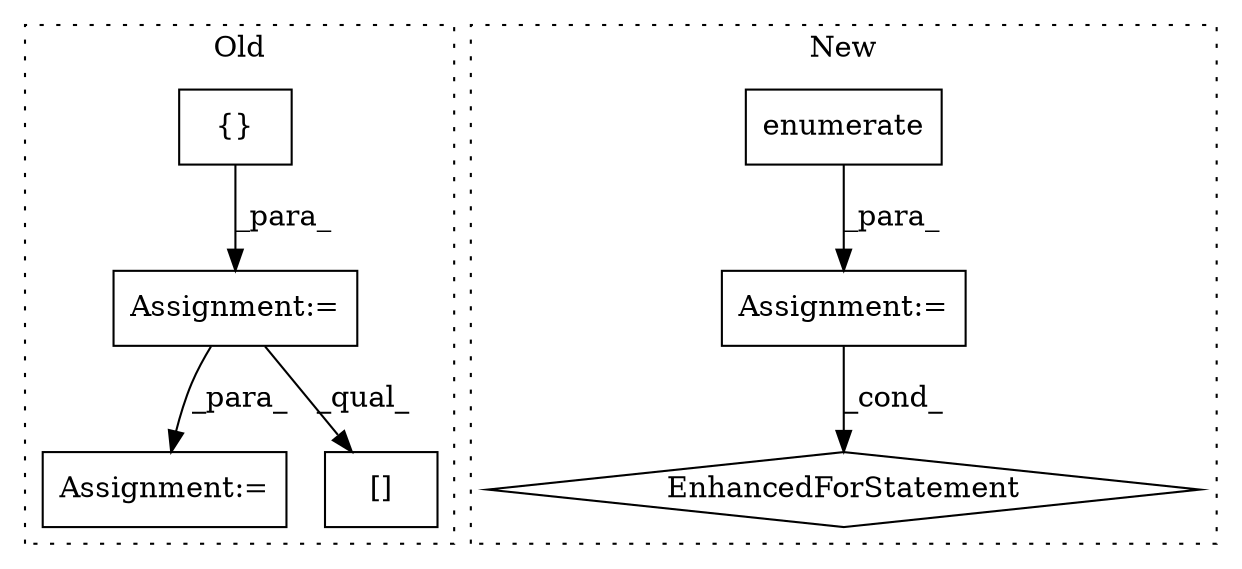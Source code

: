 digraph G {
subgraph cluster0 {
1 [label="{}" a="4" s="2269,2319" l="1,1" shape="box"];
3 [label="Assignment:=" a="7" s="2455" l="1" shape="box"];
6 [label="Assignment:=" a="7" s="2259" l="1" shape="box"];
7 [label="[]" a="2" s="2397,2414" l="16,1" shape="box"];
label = "Old";
style="dotted";
}
subgraph cluster1 {
2 [label="enumerate" a="32" s="1705,1752" l="10,1" shape="box"];
4 [label="Assignment:=" a="7" s="1628,1753" l="63,2" shape="box"];
5 [label="EnhancedForStatement" a="70" s="1628,1753" l="63,2" shape="diamond"];
label = "New";
style="dotted";
}
1 -> 6 [label="_para_"];
2 -> 4 [label="_para_"];
4 -> 5 [label="_cond_"];
6 -> 3 [label="_para_"];
6 -> 7 [label="_qual_"];
}